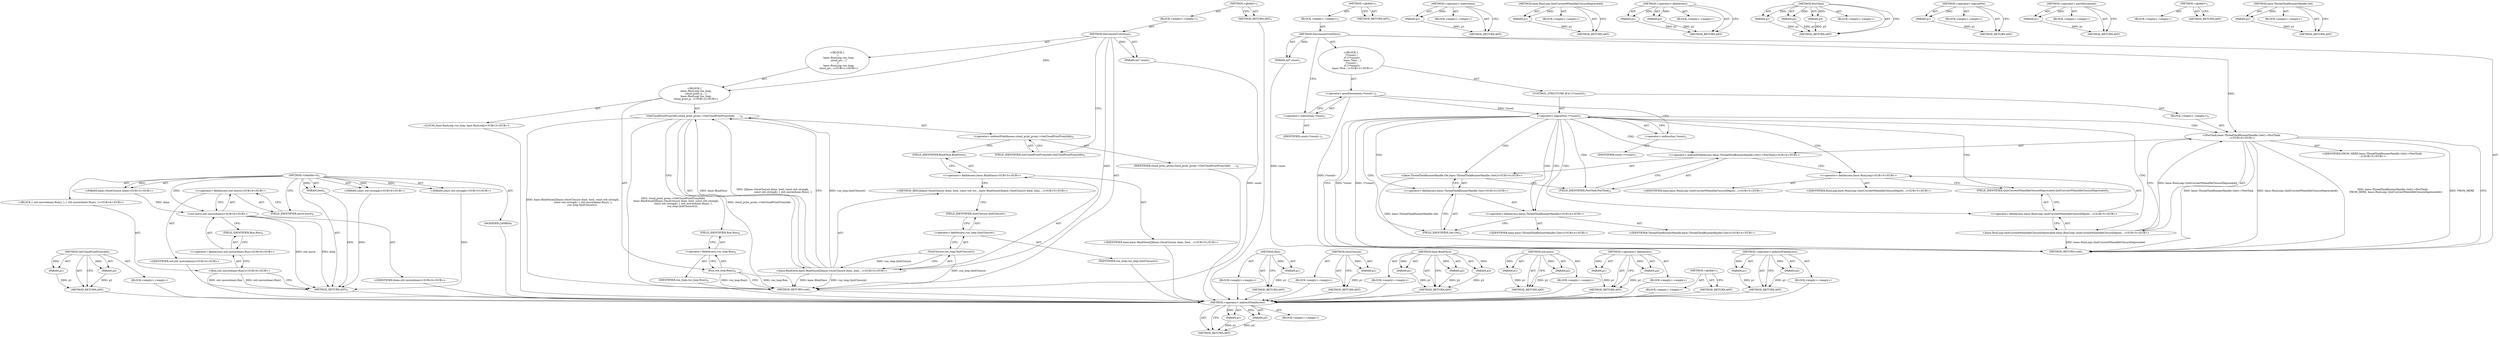 digraph "&lt;operator&gt;.indirectFieldAccess" {
vulnerable_74 [label=<(METHOD,&lt;operator&gt;.indirectFieldAccess)>];
vulnerable_75 [label=<(PARAM,p1)>];
vulnerable_76 [label=<(PARAM,p2)>];
vulnerable_77 [label=<(BLOCK,&lt;empty&gt;,&lt;empty&gt;)>];
vulnerable_78 [label=<(METHOD_RETURN,ANY)>];
vulnerable_6 [label=<(METHOD,&lt;global&gt;)<SUB>1</SUB>>];
vulnerable_7 [label=<(BLOCK,&lt;empty&gt;,&lt;empty&gt;)<SUB>1</SUB>>];
vulnerable_8 [label=<(METHOD,DecrementUntilZero)<SUB>1</SUB>>];
vulnerable_9 [label=<(PARAM,int* count)<SUB>1</SUB>>];
vulnerable_10 [label="<(BLOCK,{
  (*count)--;
  if (!(*count))
    base::Thre...,{
  (*count)--;
  if (!(*count))
    base::Thre...)<SUB>1</SUB>>"];
vulnerable_11 [label=<(&lt;operator&gt;.postDecrement,(*count)--)<SUB>2</SUB>>];
vulnerable_12 [label=<(&lt;operator&gt;.indirection,*count)<SUB>2</SUB>>];
vulnerable_13 [label=<(IDENTIFIER,count,(*count)--)<SUB>2</SUB>>];
vulnerable_14 [label=<(CONTROL_STRUCTURE,IF,if (!(*count)))<SUB>3</SUB>>];
vulnerable_15 [label=<(&lt;operator&gt;.logicalNot,!(*count))<SUB>3</SUB>>];
vulnerable_16 [label=<(&lt;operator&gt;.indirection,*count)<SUB>3</SUB>>];
vulnerable_17 [label=<(IDENTIFIER,count,!(*count))<SUB>3</SUB>>];
vulnerable_18 [label=<(BLOCK,&lt;empty&gt;,&lt;empty&gt;)<SUB>4</SUB>>];
vulnerable_19 [label="<(PostTask,base::ThreadTaskRunnerHandle::Get()-&gt;PostTask(
...)<SUB>4</SUB>>"];
vulnerable_20 [label="<(&lt;operator&gt;.indirectFieldAccess,base::ThreadTaskRunnerHandle::Get()-&gt;PostTask)<SUB>4</SUB>>"];
vulnerable_21 [label="<(base.ThreadTaskRunnerHandle.Get,base::ThreadTaskRunnerHandle::Get())<SUB>4</SUB>>"];
vulnerable_22 [label="<(&lt;operator&gt;.fieldAccess,base::ThreadTaskRunnerHandle::Get)<SUB>4</SUB>>"];
vulnerable_23 [label="<(&lt;operator&gt;.fieldAccess,base::ThreadTaskRunnerHandle)<SUB>4</SUB>>"];
vulnerable_24 [label="<(IDENTIFIER,base,base::ThreadTaskRunnerHandle::Get())<SUB>4</SUB>>"];
vulnerable_25 [label="<(IDENTIFIER,ThreadTaskRunnerHandle,base::ThreadTaskRunnerHandle::Get())<SUB>4</SUB>>"];
vulnerable_26 [label=<(FIELD_IDENTIFIER,Get,Get)<SUB>4</SUB>>];
vulnerable_27 [label=<(FIELD_IDENTIFIER,PostTask,PostTask)<SUB>4</SUB>>];
vulnerable_28 [label="<(IDENTIFIER,FROM_HERE,base::ThreadTaskRunnerHandle::Get()-&gt;PostTask(
...)<SUB>5</SUB>>"];
vulnerable_29 [label="<(base.RunLoop.QuitCurrentWhenIdleClosureDeprecated,base::RunLoop::QuitCurrentWhenIdleClosureDeprec...)<SUB>5</SUB>>"];
vulnerable_30 [label="<(&lt;operator&gt;.fieldAccess,base::RunLoop::QuitCurrentWhenIdleClosureDeprec...)<SUB>5</SUB>>"];
vulnerable_31 [label="<(&lt;operator&gt;.fieldAccess,base::RunLoop)<SUB>5</SUB>>"];
vulnerable_32 [label="<(IDENTIFIER,base,base::RunLoop::QuitCurrentWhenIdleClosureDeprec...)<SUB>5</SUB>>"];
vulnerable_33 [label="<(IDENTIFIER,RunLoop,base::RunLoop::QuitCurrentWhenIdleClosureDeprec...)<SUB>5</SUB>>"];
vulnerable_34 [label=<(FIELD_IDENTIFIER,QuitCurrentWhenIdleClosureDeprecated,QuitCurrentWhenIdleClosureDeprecated)<SUB>5</SUB>>];
vulnerable_35 [label=<(METHOD_RETURN,void)<SUB>1</SUB>>];
vulnerable_37 [label=<(METHOD_RETURN,ANY)<SUB>1</SUB>>];
vulnerable_60 [label=<(METHOD,&lt;operator&gt;.indirection)>];
vulnerable_61 [label=<(PARAM,p1)>];
vulnerable_62 [label=<(BLOCK,&lt;empty&gt;,&lt;empty&gt;)>];
vulnerable_63 [label=<(METHOD_RETURN,ANY)>];
vulnerable_88 [label=<(METHOD,base.RunLoop.QuitCurrentWhenIdleClosureDeprecated)>];
vulnerable_89 [label=<(PARAM,p1)>];
vulnerable_90 [label=<(BLOCK,&lt;empty&gt;,&lt;empty&gt;)>];
vulnerable_91 [label=<(METHOD_RETURN,ANY)>];
vulnerable_83 [label=<(METHOD,&lt;operator&gt;.fieldAccess)>];
vulnerable_84 [label=<(PARAM,p1)>];
vulnerable_85 [label=<(PARAM,p2)>];
vulnerable_86 [label=<(BLOCK,&lt;empty&gt;,&lt;empty&gt;)>];
vulnerable_87 [label=<(METHOD_RETURN,ANY)>];
vulnerable_68 [label=<(METHOD,PostTask)>];
vulnerable_69 [label=<(PARAM,p1)>];
vulnerable_70 [label=<(PARAM,p2)>];
vulnerable_71 [label=<(PARAM,p3)>];
vulnerable_72 [label=<(BLOCK,&lt;empty&gt;,&lt;empty&gt;)>];
vulnerable_73 [label=<(METHOD_RETURN,ANY)>];
vulnerable_64 [label=<(METHOD,&lt;operator&gt;.logicalNot)>];
vulnerable_65 [label=<(PARAM,p1)>];
vulnerable_66 [label=<(BLOCK,&lt;empty&gt;,&lt;empty&gt;)>];
vulnerable_67 [label=<(METHOD_RETURN,ANY)>];
vulnerable_56 [label=<(METHOD,&lt;operator&gt;.postDecrement)>];
vulnerable_57 [label=<(PARAM,p1)>];
vulnerable_58 [label=<(BLOCK,&lt;empty&gt;,&lt;empty&gt;)>];
vulnerable_59 [label=<(METHOD_RETURN,ANY)>];
vulnerable_50 [label=<(METHOD,&lt;global&gt;)<SUB>1</SUB>>];
vulnerable_51 [label=<(BLOCK,&lt;empty&gt;,&lt;empty&gt;)>];
vulnerable_52 [label=<(METHOD_RETURN,ANY)>];
vulnerable_79 [label=<(METHOD,base.ThreadTaskRunnerHandle.Get)>];
vulnerable_80 [label=<(PARAM,p1)>];
vulnerable_81 [label=<(BLOCK,&lt;empty&gt;,&lt;empty&gt;)>];
vulnerable_82 [label=<(METHOD_RETURN,ANY)>];
fixed_86 [label=<(METHOD,GetCloudPrintProxyInfo)>];
fixed_87 [label=<(PARAM,p1)>];
fixed_88 [label=<(PARAM,p2)>];
fixed_89 [label=<(BLOCK,&lt;empty&gt;,&lt;empty&gt;)>];
fixed_90 [label=<(METHOD_RETURN,ANY)>];
fixed_3 [label=<(METHOD,&lt;lambda&gt;0)<SUB>5</SUB>>];
fixed_4 [label="<(PARAM,base::OnceClosure done)<SUB>5</SUB>>"];
fixed_5 [label=<(PARAM,bool)<SUB>5</SUB>>];
fixed_6 [label="<(PARAM,const std::string&amp;)<SUB>5</SUB>>"];
fixed_7 [label="<(PARAM,const std::string&amp;)<SUB>6</SUB>>"];
fixed_8 [label="<(BLOCK,{ std::move(done).Run(); },{ std::move(done).Run(); })<SUB>6</SUB>>"];
fixed_9 [label="<(Run,std::move(done).Run())<SUB>6</SUB>>"];
fixed_10 [label="<(&lt;operator&gt;.fieldAccess,std::move(done).Run)<SUB>6</SUB>>"];
fixed_11 [label="<(std.move,std::move(done))<SUB>6</SUB>>"];
fixed_12 [label="<(&lt;operator&gt;.fieldAccess,std::move)<SUB>6</SUB>>"];
fixed_13 [label="<(IDENTIFIER,std,std::move(done))<SUB>6</SUB>>"];
fixed_14 [label=<(FIELD_IDENTIFIER,move,move)<SUB>6</SUB>>];
fixed_15 [label="<(IDENTIFIER,done,std::move(done))<SUB>6</SUB>>"];
fixed_16 [label=<(FIELD_IDENTIFIER,Run,Run)<SUB>6</SUB>>];
fixed_17 [label=<(MODIFIER,LAMBDA)>];
fixed_18 [label=<(METHOD_RETURN,ANY)<SUB>5</SUB>>];
fixed_23 [label=<(METHOD,&lt;global&gt;)<SUB>1</SUB>>];
fixed_24 [label=<(BLOCK,&lt;empty&gt;,&lt;empty&gt;)<SUB>1</SUB>>];
fixed_25 [label=<(METHOD,DecrementUntilZero)<SUB>1</SUB>>];
fixed_26 [label=<(PARAM,int* count)<SUB>1</SUB>>];
fixed_27 [label="<(BLOCK,{
  {
    base::RunLoop run_loop;
    cloud_pri...,{
  {
    base::RunLoop run_loop;
    cloud_pri...)<SUB>1</SUB>>"];
fixed_28 [label="<(BLOCK,{
    base::RunLoop run_loop;
    cloud_print_p...,{
    base::RunLoop run_loop;
    cloud_print_p...)<SUB>2</SUB>>"];
fixed_29 [label="<(LOCAL,base.RunLoop run_loop: base.RunLoop)<SUB>3</SUB>>"];
fixed_30 [label=<(GetCloudPrintProxyInfo,cloud_print_proxy-&gt;GetCloudPrintProxyInfo(
    ...)<SUB>4</SUB>>];
fixed_31 [label=<(&lt;operator&gt;.indirectFieldAccess,cloud_print_proxy-&gt;GetCloudPrintProxyInfo)<SUB>4</SUB>>];
fixed_32 [label=<(IDENTIFIER,cloud_print_proxy,cloud_print_proxy-&gt;GetCloudPrintProxyInfo(
    ...)<SUB>4</SUB>>];
fixed_33 [label=<(FIELD_IDENTIFIER,GetCloudPrintProxyInfo,GetCloudPrintProxyInfo)<SUB>4</SUB>>];
fixed_34 [label="<(base.BindOnce,base::BindOnce([](base::OnceClosure done, bool,...)<SUB>5</SUB>>"];
fixed_35 [label="<(&lt;operator&gt;.fieldAccess,base::BindOnce)<SUB>5</SUB>>"];
fixed_36 [label="<(IDENTIFIER,base,base::BindOnce([](base::OnceClosure done, bool,...)<SUB>5</SUB>>"];
fixed_37 [label=<(FIELD_IDENTIFIER,BindOnce,BindOnce)<SUB>5</SUB>>];
fixed_38 [label="<(METHOD_REF,[](base::OnceClosure done, bool, const std::str...,base::BindOnce([](base::OnceClosure done, bool,...)<SUB>5</SUB>>"];
fixed_39 [label=<(QuitClosure,run_loop.QuitClosure())<SUB>7</SUB>>];
fixed_40 [label=<(&lt;operator&gt;.fieldAccess,run_loop.QuitClosure)<SUB>7</SUB>>];
fixed_41 [label=<(IDENTIFIER,run_loop,run_loop.QuitClosure())<SUB>7</SUB>>];
fixed_42 [label=<(FIELD_IDENTIFIER,QuitClosure,QuitClosure)<SUB>7</SUB>>];
fixed_43 [label=<(Run,run_loop.Run())<SUB>8</SUB>>];
fixed_44 [label=<(&lt;operator&gt;.fieldAccess,run_loop.Run)<SUB>8</SUB>>];
fixed_45 [label=<(IDENTIFIER,run_loop,run_loop.Run())<SUB>8</SUB>>];
fixed_46 [label=<(FIELD_IDENTIFIER,Run,Run)<SUB>8</SUB>>];
fixed_47 [label=<(METHOD_RETURN,void)<SUB>1</SUB>>];
fixed_49 [label=<(METHOD_RETURN,ANY)<SUB>1</SUB>>];
fixed_72 [label=<(METHOD,Run)>];
fixed_73 [label=<(PARAM,p1)>];
fixed_74 [label=<(BLOCK,&lt;empty&gt;,&lt;empty&gt;)>];
fixed_75 [label=<(METHOD_RETURN,ANY)>];
fixed_102 [label=<(METHOD,QuitClosure)>];
fixed_103 [label=<(PARAM,p1)>];
fixed_104 [label=<(BLOCK,&lt;empty&gt;,&lt;empty&gt;)>];
fixed_105 [label=<(METHOD_RETURN,ANY)>];
fixed_96 [label=<(METHOD,base.BindOnce)>];
fixed_97 [label=<(PARAM,p1)>];
fixed_98 [label=<(PARAM,p2)>];
fixed_99 [label=<(PARAM,p3)>];
fixed_100 [label=<(BLOCK,&lt;empty&gt;,&lt;empty&gt;)>];
fixed_101 [label=<(METHOD_RETURN,ANY)>];
fixed_81 [label=<(METHOD,std.move)>];
fixed_82 [label=<(PARAM,p1)>];
fixed_83 [label=<(PARAM,p2)>];
fixed_84 [label=<(BLOCK,&lt;empty&gt;,&lt;empty&gt;)>];
fixed_85 [label=<(METHOD_RETURN,ANY)>];
fixed_76 [label=<(METHOD,&lt;operator&gt;.fieldAccess)>];
fixed_77 [label=<(PARAM,p1)>];
fixed_78 [label=<(PARAM,p2)>];
fixed_79 [label=<(BLOCK,&lt;empty&gt;,&lt;empty&gt;)>];
fixed_80 [label=<(METHOD_RETURN,ANY)>];
fixed_66 [label=<(METHOD,&lt;global&gt;)<SUB>1</SUB>>];
fixed_67 [label=<(BLOCK,&lt;empty&gt;,&lt;empty&gt;)>];
fixed_68 [label=<(METHOD_RETURN,ANY)>];
fixed_91 [label=<(METHOD,&lt;operator&gt;.indirectFieldAccess)>];
fixed_92 [label=<(PARAM,p1)>];
fixed_93 [label=<(PARAM,p2)>];
fixed_94 [label=<(BLOCK,&lt;empty&gt;,&lt;empty&gt;)>];
fixed_95 [label=<(METHOD_RETURN,ANY)>];
vulnerable_74 -> vulnerable_75  [key=0, label="AST: "];
vulnerable_74 -> vulnerable_75  [key=1, label="DDG: "];
vulnerable_74 -> vulnerable_77  [key=0, label="AST: "];
vulnerable_74 -> vulnerable_76  [key=0, label="AST: "];
vulnerable_74 -> vulnerable_76  [key=1, label="DDG: "];
vulnerable_74 -> vulnerable_78  [key=0, label="AST: "];
vulnerable_74 -> vulnerable_78  [key=1, label="CFG: "];
vulnerable_75 -> vulnerable_78  [key=0, label="DDG: p1"];
vulnerable_76 -> vulnerable_78  [key=0, label="DDG: p2"];
vulnerable_6 -> vulnerable_7  [key=0, label="AST: "];
vulnerable_6 -> vulnerable_37  [key=0, label="AST: "];
vulnerable_6 -> vulnerable_37  [key=1, label="CFG: "];
vulnerable_7 -> vulnerable_8  [key=0, label="AST: "];
vulnerable_8 -> vulnerable_9  [key=0, label="AST: "];
vulnerable_8 -> vulnerable_9  [key=1, label="DDG: "];
vulnerable_8 -> vulnerable_10  [key=0, label="AST: "];
vulnerable_8 -> vulnerable_35  [key=0, label="AST: "];
vulnerable_8 -> vulnerable_12  [key=0, label="CFG: "];
vulnerable_8 -> vulnerable_19  [key=0, label="DDG: "];
vulnerable_9 -> vulnerable_35  [key=0, label="DDG: count"];
vulnerable_10 -> vulnerable_11  [key=0, label="AST: "];
vulnerable_10 -> vulnerable_14  [key=0, label="AST: "];
vulnerable_11 -> vulnerable_12  [key=0, label="AST: "];
vulnerable_11 -> vulnerable_16  [key=0, label="CFG: "];
vulnerable_11 -> vulnerable_35  [key=0, label="DDG: (*count)--"];
vulnerable_11 -> vulnerable_15  [key=0, label="DDG: *count"];
vulnerable_12 -> vulnerable_13  [key=0, label="AST: "];
vulnerable_12 -> vulnerable_11  [key=0, label="CFG: "];
vulnerable_14 -> vulnerable_15  [key=0, label="AST: "];
vulnerable_14 -> vulnerable_18  [key=0, label="AST: "];
vulnerable_15 -> vulnerable_16  [key=0, label="AST: "];
vulnerable_15 -> vulnerable_35  [key=0, label="CFG: "];
vulnerable_15 -> vulnerable_35  [key=1, label="DDG: *count"];
vulnerable_15 -> vulnerable_35  [key=2, label="DDG: !(*count)"];
vulnerable_15 -> vulnerable_23  [key=0, label="CFG: "];
vulnerable_15 -> vulnerable_23  [key=1, label="CDG: "];
vulnerable_15 -> vulnerable_30  [key=0, label="CDG: "];
vulnerable_15 -> vulnerable_29  [key=0, label="CDG: "];
vulnerable_15 -> vulnerable_34  [key=0, label="CDG: "];
vulnerable_15 -> vulnerable_21  [key=0, label="CDG: "];
vulnerable_15 -> vulnerable_26  [key=0, label="CDG: "];
vulnerable_15 -> vulnerable_19  [key=0, label="CDG: "];
vulnerable_15 -> vulnerable_20  [key=0, label="CDG: "];
vulnerable_15 -> vulnerable_22  [key=0, label="CDG: "];
vulnerable_15 -> vulnerable_27  [key=0, label="CDG: "];
vulnerable_15 -> vulnerable_31  [key=0, label="CDG: "];
vulnerable_16 -> vulnerable_17  [key=0, label="AST: "];
vulnerable_16 -> vulnerable_15  [key=0, label="CFG: "];
vulnerable_18 -> vulnerable_19  [key=0, label="AST: "];
vulnerable_19 -> vulnerable_20  [key=0, label="AST: "];
vulnerable_19 -> vulnerable_28  [key=0, label="AST: "];
vulnerable_19 -> vulnerable_29  [key=0, label="AST: "];
vulnerable_19 -> vulnerable_35  [key=0, label="CFG: "];
vulnerable_19 -> vulnerable_35  [key=1, label="DDG: base::ThreadTaskRunnerHandle::Get()-&gt;PostTask"];
vulnerable_19 -> vulnerable_35  [key=2, label="DDG: base::RunLoop::QuitCurrentWhenIdleClosureDeprecated()"];
vulnerable_19 -> vulnerable_35  [key=3, label="DDG: base::ThreadTaskRunnerHandle::Get()-&gt;PostTask(
        FROM_HERE, base::RunLoop::QuitCurrentWhenIdleClosureDeprecated())"];
vulnerable_19 -> vulnerable_35  [key=4, label="DDG: FROM_HERE"];
vulnerable_20 -> vulnerable_21  [key=0, label="AST: "];
vulnerable_20 -> vulnerable_27  [key=0, label="AST: "];
vulnerable_20 -> vulnerable_31  [key=0, label="CFG: "];
vulnerable_21 -> vulnerable_22  [key=0, label="AST: "];
vulnerable_21 -> vulnerable_27  [key=0, label="CFG: "];
vulnerable_21 -> vulnerable_35  [key=0, label="DDG: base::ThreadTaskRunnerHandle::Get"];
vulnerable_22 -> vulnerable_23  [key=0, label="AST: "];
vulnerable_22 -> vulnerable_26  [key=0, label="AST: "];
vulnerable_22 -> vulnerable_21  [key=0, label="CFG: "];
vulnerable_23 -> vulnerable_24  [key=0, label="AST: "];
vulnerable_23 -> vulnerable_25  [key=0, label="AST: "];
vulnerable_23 -> vulnerable_26  [key=0, label="CFG: "];
vulnerable_26 -> vulnerable_22  [key=0, label="CFG: "];
vulnerable_27 -> vulnerable_20  [key=0, label="CFG: "];
vulnerable_29 -> vulnerable_30  [key=0, label="AST: "];
vulnerable_29 -> vulnerable_19  [key=0, label="CFG: "];
vulnerable_29 -> vulnerable_19  [key=1, label="DDG: base::RunLoop::QuitCurrentWhenIdleClosureDeprecated"];
vulnerable_29 -> vulnerable_35  [key=0, label="DDG: base::RunLoop::QuitCurrentWhenIdleClosureDeprecated"];
vulnerable_30 -> vulnerable_31  [key=0, label="AST: "];
vulnerable_30 -> vulnerable_34  [key=0, label="AST: "];
vulnerable_30 -> vulnerable_29  [key=0, label="CFG: "];
vulnerable_31 -> vulnerable_32  [key=0, label="AST: "];
vulnerable_31 -> vulnerable_33  [key=0, label="AST: "];
vulnerable_31 -> vulnerable_34  [key=0, label="CFG: "];
vulnerable_34 -> vulnerable_30  [key=0, label="CFG: "];
vulnerable_60 -> vulnerable_61  [key=0, label="AST: "];
vulnerable_60 -> vulnerable_61  [key=1, label="DDG: "];
vulnerable_60 -> vulnerable_62  [key=0, label="AST: "];
vulnerable_60 -> vulnerable_63  [key=0, label="AST: "];
vulnerable_60 -> vulnerable_63  [key=1, label="CFG: "];
vulnerable_61 -> vulnerable_63  [key=0, label="DDG: p1"];
vulnerable_88 -> vulnerable_89  [key=0, label="AST: "];
vulnerable_88 -> vulnerable_89  [key=1, label="DDG: "];
vulnerable_88 -> vulnerable_90  [key=0, label="AST: "];
vulnerable_88 -> vulnerable_91  [key=0, label="AST: "];
vulnerable_88 -> vulnerable_91  [key=1, label="CFG: "];
vulnerable_89 -> vulnerable_91  [key=0, label="DDG: p1"];
vulnerable_83 -> vulnerable_84  [key=0, label="AST: "];
vulnerable_83 -> vulnerable_84  [key=1, label="DDG: "];
vulnerable_83 -> vulnerable_86  [key=0, label="AST: "];
vulnerable_83 -> vulnerable_85  [key=0, label="AST: "];
vulnerable_83 -> vulnerable_85  [key=1, label="DDG: "];
vulnerable_83 -> vulnerable_87  [key=0, label="AST: "];
vulnerable_83 -> vulnerable_87  [key=1, label="CFG: "];
vulnerable_84 -> vulnerable_87  [key=0, label="DDG: p1"];
vulnerable_85 -> vulnerable_87  [key=0, label="DDG: p2"];
vulnerable_68 -> vulnerable_69  [key=0, label="AST: "];
vulnerable_68 -> vulnerable_69  [key=1, label="DDG: "];
vulnerable_68 -> vulnerable_72  [key=0, label="AST: "];
vulnerable_68 -> vulnerable_70  [key=0, label="AST: "];
vulnerable_68 -> vulnerable_70  [key=1, label="DDG: "];
vulnerable_68 -> vulnerable_73  [key=0, label="AST: "];
vulnerable_68 -> vulnerable_73  [key=1, label="CFG: "];
vulnerable_68 -> vulnerable_71  [key=0, label="AST: "];
vulnerable_68 -> vulnerable_71  [key=1, label="DDG: "];
vulnerable_69 -> vulnerable_73  [key=0, label="DDG: p1"];
vulnerable_70 -> vulnerable_73  [key=0, label="DDG: p2"];
vulnerable_71 -> vulnerable_73  [key=0, label="DDG: p3"];
vulnerable_64 -> vulnerable_65  [key=0, label="AST: "];
vulnerable_64 -> vulnerable_65  [key=1, label="DDG: "];
vulnerable_64 -> vulnerable_66  [key=0, label="AST: "];
vulnerable_64 -> vulnerable_67  [key=0, label="AST: "];
vulnerable_64 -> vulnerable_67  [key=1, label="CFG: "];
vulnerable_65 -> vulnerable_67  [key=0, label="DDG: p1"];
vulnerable_56 -> vulnerable_57  [key=0, label="AST: "];
vulnerable_56 -> vulnerable_57  [key=1, label="DDG: "];
vulnerable_56 -> vulnerable_58  [key=0, label="AST: "];
vulnerable_56 -> vulnerable_59  [key=0, label="AST: "];
vulnerable_56 -> vulnerable_59  [key=1, label="CFG: "];
vulnerable_57 -> vulnerable_59  [key=0, label="DDG: p1"];
vulnerable_50 -> vulnerable_51  [key=0, label="AST: "];
vulnerable_50 -> vulnerable_52  [key=0, label="AST: "];
vulnerable_50 -> vulnerable_52  [key=1, label="CFG: "];
vulnerable_79 -> vulnerable_80  [key=0, label="AST: "];
vulnerable_79 -> vulnerable_80  [key=1, label="DDG: "];
vulnerable_79 -> vulnerable_81  [key=0, label="AST: "];
vulnerable_79 -> vulnerable_82  [key=0, label="AST: "];
vulnerable_79 -> vulnerable_82  [key=1, label="CFG: "];
vulnerable_80 -> vulnerable_82  [key=0, label="DDG: p1"];
fixed_86 -> fixed_87  [key=0, label="AST: "];
fixed_86 -> fixed_87  [key=1, label="DDG: "];
fixed_86 -> fixed_89  [key=0, label="AST: "];
fixed_86 -> fixed_88  [key=0, label="AST: "];
fixed_86 -> fixed_88  [key=1, label="DDG: "];
fixed_86 -> fixed_90  [key=0, label="AST: "];
fixed_86 -> fixed_90  [key=1, label="CFG: "];
fixed_87 -> fixed_90  [key=0, label="DDG: p1"];
fixed_88 -> fixed_90  [key=0, label="DDG: p2"];
fixed_89 -> vulnerable_74  [key=0];
fixed_90 -> vulnerable_74  [key=0];
fixed_3 -> fixed_4  [key=0, label="AST: "];
fixed_3 -> fixed_4  [key=1, label="DDG: "];
fixed_3 -> fixed_5  [key=0, label="AST: "];
fixed_3 -> fixed_5  [key=1, label="DDG: "];
fixed_3 -> fixed_6  [key=0, label="AST: "];
fixed_3 -> fixed_6  [key=1, label="DDG: "];
fixed_3 -> fixed_7  [key=0, label="AST: "];
fixed_3 -> fixed_7  [key=1, label="DDG: "];
fixed_3 -> fixed_8  [key=0, label="AST: "];
fixed_3 -> fixed_17  [key=0, label="AST: "];
fixed_3 -> fixed_18  [key=0, label="AST: "];
fixed_3 -> fixed_14  [key=0, label="CFG: "];
fixed_3 -> fixed_11  [key=0, label="DDG: "];
fixed_4 -> fixed_11  [key=0, label="DDG: done"];
fixed_5 -> fixed_18  [key=0, label="DDG: "];
fixed_6 -> fixed_18  [key=0, label="DDG: "];
fixed_7 -> fixed_18  [key=0, label="DDG: "];
fixed_8 -> fixed_9  [key=0, label="AST: "];
fixed_9 -> fixed_10  [key=0, label="AST: "];
fixed_9 -> fixed_18  [key=0, label="CFG: "];
fixed_9 -> fixed_18  [key=1, label="DDG: std::move(done).Run"];
fixed_9 -> fixed_18  [key=2, label="DDG: std::move(done).Run()"];
fixed_10 -> fixed_11  [key=0, label="AST: "];
fixed_10 -> fixed_16  [key=0, label="AST: "];
fixed_10 -> fixed_9  [key=0, label="CFG: "];
fixed_11 -> fixed_12  [key=0, label="AST: "];
fixed_11 -> fixed_15  [key=0, label="AST: "];
fixed_11 -> fixed_16  [key=0, label="CFG: "];
fixed_11 -> fixed_18  [key=0, label="DDG: std::move"];
fixed_11 -> fixed_18  [key=1, label="DDG: done"];
fixed_12 -> fixed_13  [key=0, label="AST: "];
fixed_12 -> fixed_14  [key=0, label="AST: "];
fixed_12 -> fixed_11  [key=0, label="CFG: "];
fixed_13 -> vulnerable_74  [key=0];
fixed_14 -> fixed_12  [key=0, label="CFG: "];
fixed_15 -> vulnerable_74  [key=0];
fixed_16 -> fixed_10  [key=0, label="CFG: "];
fixed_17 -> vulnerable_74  [key=0];
fixed_18 -> vulnerable_74  [key=0];
fixed_23 -> fixed_24  [key=0, label="AST: "];
fixed_23 -> fixed_49  [key=0, label="AST: "];
fixed_23 -> fixed_49  [key=1, label="CFG: "];
fixed_24 -> fixed_25  [key=0, label="AST: "];
fixed_25 -> fixed_26  [key=0, label="AST: "];
fixed_25 -> fixed_26  [key=1, label="DDG: "];
fixed_25 -> fixed_27  [key=0, label="AST: "];
fixed_25 -> fixed_47  [key=0, label="AST: "];
fixed_25 -> fixed_33  [key=0, label="CFG: "];
fixed_25 -> fixed_28  [key=0, label="DDG: "];
fixed_25 -> fixed_34  [key=0, label="DDG: "];
fixed_26 -> fixed_47  [key=0, label="DDG: count"];
fixed_27 -> fixed_28  [key=0, label="AST: "];
fixed_28 -> fixed_29  [key=0, label="AST: "];
fixed_28 -> fixed_30  [key=0, label="AST: "];
fixed_28 -> fixed_43  [key=0, label="AST: "];
fixed_29 -> vulnerable_74  [key=0];
fixed_30 -> fixed_31  [key=0, label="AST: "];
fixed_30 -> fixed_34  [key=0, label="AST: "];
fixed_30 -> fixed_46  [key=0, label="CFG: "];
fixed_30 -> fixed_47  [key=0, label="DDG: cloud_print_proxy-&gt;GetCloudPrintProxyInfo"];
fixed_30 -> fixed_47  [key=1, label="DDG: base::BindOnce([](base::OnceClosure done, bool, const std::string&amp;,
                          const std::string&amp;) { std::move(done).Run(); },
                       run_loop.QuitClosure())"];
fixed_30 -> fixed_47  [key=2, label="DDG: cloud_print_proxy-&gt;GetCloudPrintProxyInfo(
        base::BindOnce([](base::OnceClosure done, bool, const std::string&amp;,
                          const std::string&amp;) { std::move(done).Run(); },
                       run_loop.QuitClosure()))"];
fixed_31 -> fixed_32  [key=0, label="AST: "];
fixed_31 -> fixed_33  [key=0, label="AST: "];
fixed_31 -> fixed_37  [key=0, label="CFG: "];
fixed_32 -> vulnerable_74  [key=0];
fixed_33 -> fixed_31  [key=0, label="CFG: "];
fixed_34 -> fixed_35  [key=0, label="AST: "];
fixed_34 -> fixed_38  [key=0, label="AST: "];
fixed_34 -> fixed_39  [key=0, label="AST: "];
fixed_34 -> fixed_30  [key=0, label="CFG: "];
fixed_34 -> fixed_30  [key=1, label="DDG: base::BindOnce"];
fixed_34 -> fixed_30  [key=2, label="DDG: [](base::OnceClosure done, bool, const std::string&amp;,
                          const std::string&amp;) { std::move(done).Run(); }"];
fixed_34 -> fixed_30  [key=3, label="DDG: run_loop.QuitClosure()"];
fixed_34 -> fixed_47  [key=0, label="DDG: base::BindOnce"];
fixed_34 -> fixed_47  [key=1, label="DDG: run_loop.QuitClosure()"];
fixed_35 -> fixed_36  [key=0, label="AST: "];
fixed_35 -> fixed_37  [key=0, label="AST: "];
fixed_35 -> fixed_38  [key=0, label="CFG: "];
fixed_36 -> vulnerable_74  [key=0];
fixed_37 -> fixed_35  [key=0, label="CFG: "];
fixed_38 -> fixed_42  [key=0, label="CFG: "];
fixed_39 -> fixed_40  [key=0, label="AST: "];
fixed_39 -> fixed_34  [key=0, label="CFG: "];
fixed_39 -> fixed_34  [key=1, label="DDG: run_loop.QuitClosure"];
fixed_39 -> fixed_47  [key=0, label="DDG: run_loop.QuitClosure"];
fixed_40 -> fixed_41  [key=0, label="AST: "];
fixed_40 -> fixed_42  [key=0, label="AST: "];
fixed_40 -> fixed_39  [key=0, label="CFG: "];
fixed_41 -> vulnerable_74  [key=0];
fixed_42 -> fixed_40  [key=0, label="CFG: "];
fixed_43 -> fixed_44  [key=0, label="AST: "];
fixed_43 -> fixed_47  [key=0, label="CFG: "];
fixed_43 -> fixed_47  [key=1, label="DDG: run_loop.Run"];
fixed_43 -> fixed_47  [key=2, label="DDG: run_loop.Run()"];
fixed_44 -> fixed_45  [key=0, label="AST: "];
fixed_44 -> fixed_46  [key=0, label="AST: "];
fixed_44 -> fixed_43  [key=0, label="CFG: "];
fixed_45 -> vulnerable_74  [key=0];
fixed_46 -> fixed_44  [key=0, label="CFG: "];
fixed_47 -> vulnerable_74  [key=0];
fixed_49 -> vulnerable_74  [key=0];
fixed_72 -> fixed_73  [key=0, label="AST: "];
fixed_72 -> fixed_73  [key=1, label="DDG: "];
fixed_72 -> fixed_74  [key=0, label="AST: "];
fixed_72 -> fixed_75  [key=0, label="AST: "];
fixed_72 -> fixed_75  [key=1, label="CFG: "];
fixed_73 -> fixed_75  [key=0, label="DDG: p1"];
fixed_74 -> vulnerable_74  [key=0];
fixed_75 -> vulnerable_74  [key=0];
fixed_102 -> fixed_103  [key=0, label="AST: "];
fixed_102 -> fixed_103  [key=1, label="DDG: "];
fixed_102 -> fixed_104  [key=0, label="AST: "];
fixed_102 -> fixed_105  [key=0, label="AST: "];
fixed_102 -> fixed_105  [key=1, label="CFG: "];
fixed_103 -> fixed_105  [key=0, label="DDG: p1"];
fixed_104 -> vulnerable_74  [key=0];
fixed_105 -> vulnerable_74  [key=0];
fixed_96 -> fixed_97  [key=0, label="AST: "];
fixed_96 -> fixed_97  [key=1, label="DDG: "];
fixed_96 -> fixed_100  [key=0, label="AST: "];
fixed_96 -> fixed_98  [key=0, label="AST: "];
fixed_96 -> fixed_98  [key=1, label="DDG: "];
fixed_96 -> fixed_101  [key=0, label="AST: "];
fixed_96 -> fixed_101  [key=1, label="CFG: "];
fixed_96 -> fixed_99  [key=0, label="AST: "];
fixed_96 -> fixed_99  [key=1, label="DDG: "];
fixed_97 -> fixed_101  [key=0, label="DDG: p1"];
fixed_98 -> fixed_101  [key=0, label="DDG: p2"];
fixed_99 -> fixed_101  [key=0, label="DDG: p3"];
fixed_100 -> vulnerable_74  [key=0];
fixed_101 -> vulnerable_74  [key=0];
fixed_81 -> fixed_82  [key=0, label="AST: "];
fixed_81 -> fixed_82  [key=1, label="DDG: "];
fixed_81 -> fixed_84  [key=0, label="AST: "];
fixed_81 -> fixed_83  [key=0, label="AST: "];
fixed_81 -> fixed_83  [key=1, label="DDG: "];
fixed_81 -> fixed_85  [key=0, label="AST: "];
fixed_81 -> fixed_85  [key=1, label="CFG: "];
fixed_82 -> fixed_85  [key=0, label="DDG: p1"];
fixed_83 -> fixed_85  [key=0, label="DDG: p2"];
fixed_84 -> vulnerable_74  [key=0];
fixed_85 -> vulnerable_74  [key=0];
fixed_76 -> fixed_77  [key=0, label="AST: "];
fixed_76 -> fixed_77  [key=1, label="DDG: "];
fixed_76 -> fixed_79  [key=0, label="AST: "];
fixed_76 -> fixed_78  [key=0, label="AST: "];
fixed_76 -> fixed_78  [key=1, label="DDG: "];
fixed_76 -> fixed_80  [key=0, label="AST: "];
fixed_76 -> fixed_80  [key=1, label="CFG: "];
fixed_77 -> fixed_80  [key=0, label="DDG: p1"];
fixed_78 -> fixed_80  [key=0, label="DDG: p2"];
fixed_79 -> vulnerable_74  [key=0];
fixed_80 -> vulnerable_74  [key=0];
fixed_66 -> fixed_67  [key=0, label="AST: "];
fixed_66 -> fixed_68  [key=0, label="AST: "];
fixed_66 -> fixed_68  [key=1, label="CFG: "];
fixed_67 -> vulnerable_74  [key=0];
fixed_68 -> vulnerable_74  [key=0];
fixed_91 -> fixed_92  [key=0, label="AST: "];
fixed_91 -> fixed_92  [key=1, label="DDG: "];
fixed_91 -> fixed_94  [key=0, label="AST: "];
fixed_91 -> fixed_93  [key=0, label="AST: "];
fixed_91 -> fixed_93  [key=1, label="DDG: "];
fixed_91 -> fixed_95  [key=0, label="AST: "];
fixed_91 -> fixed_95  [key=1, label="CFG: "];
fixed_92 -> fixed_95  [key=0, label="DDG: p1"];
fixed_93 -> fixed_95  [key=0, label="DDG: p2"];
fixed_94 -> vulnerable_74  [key=0];
fixed_95 -> vulnerable_74  [key=0];
}
